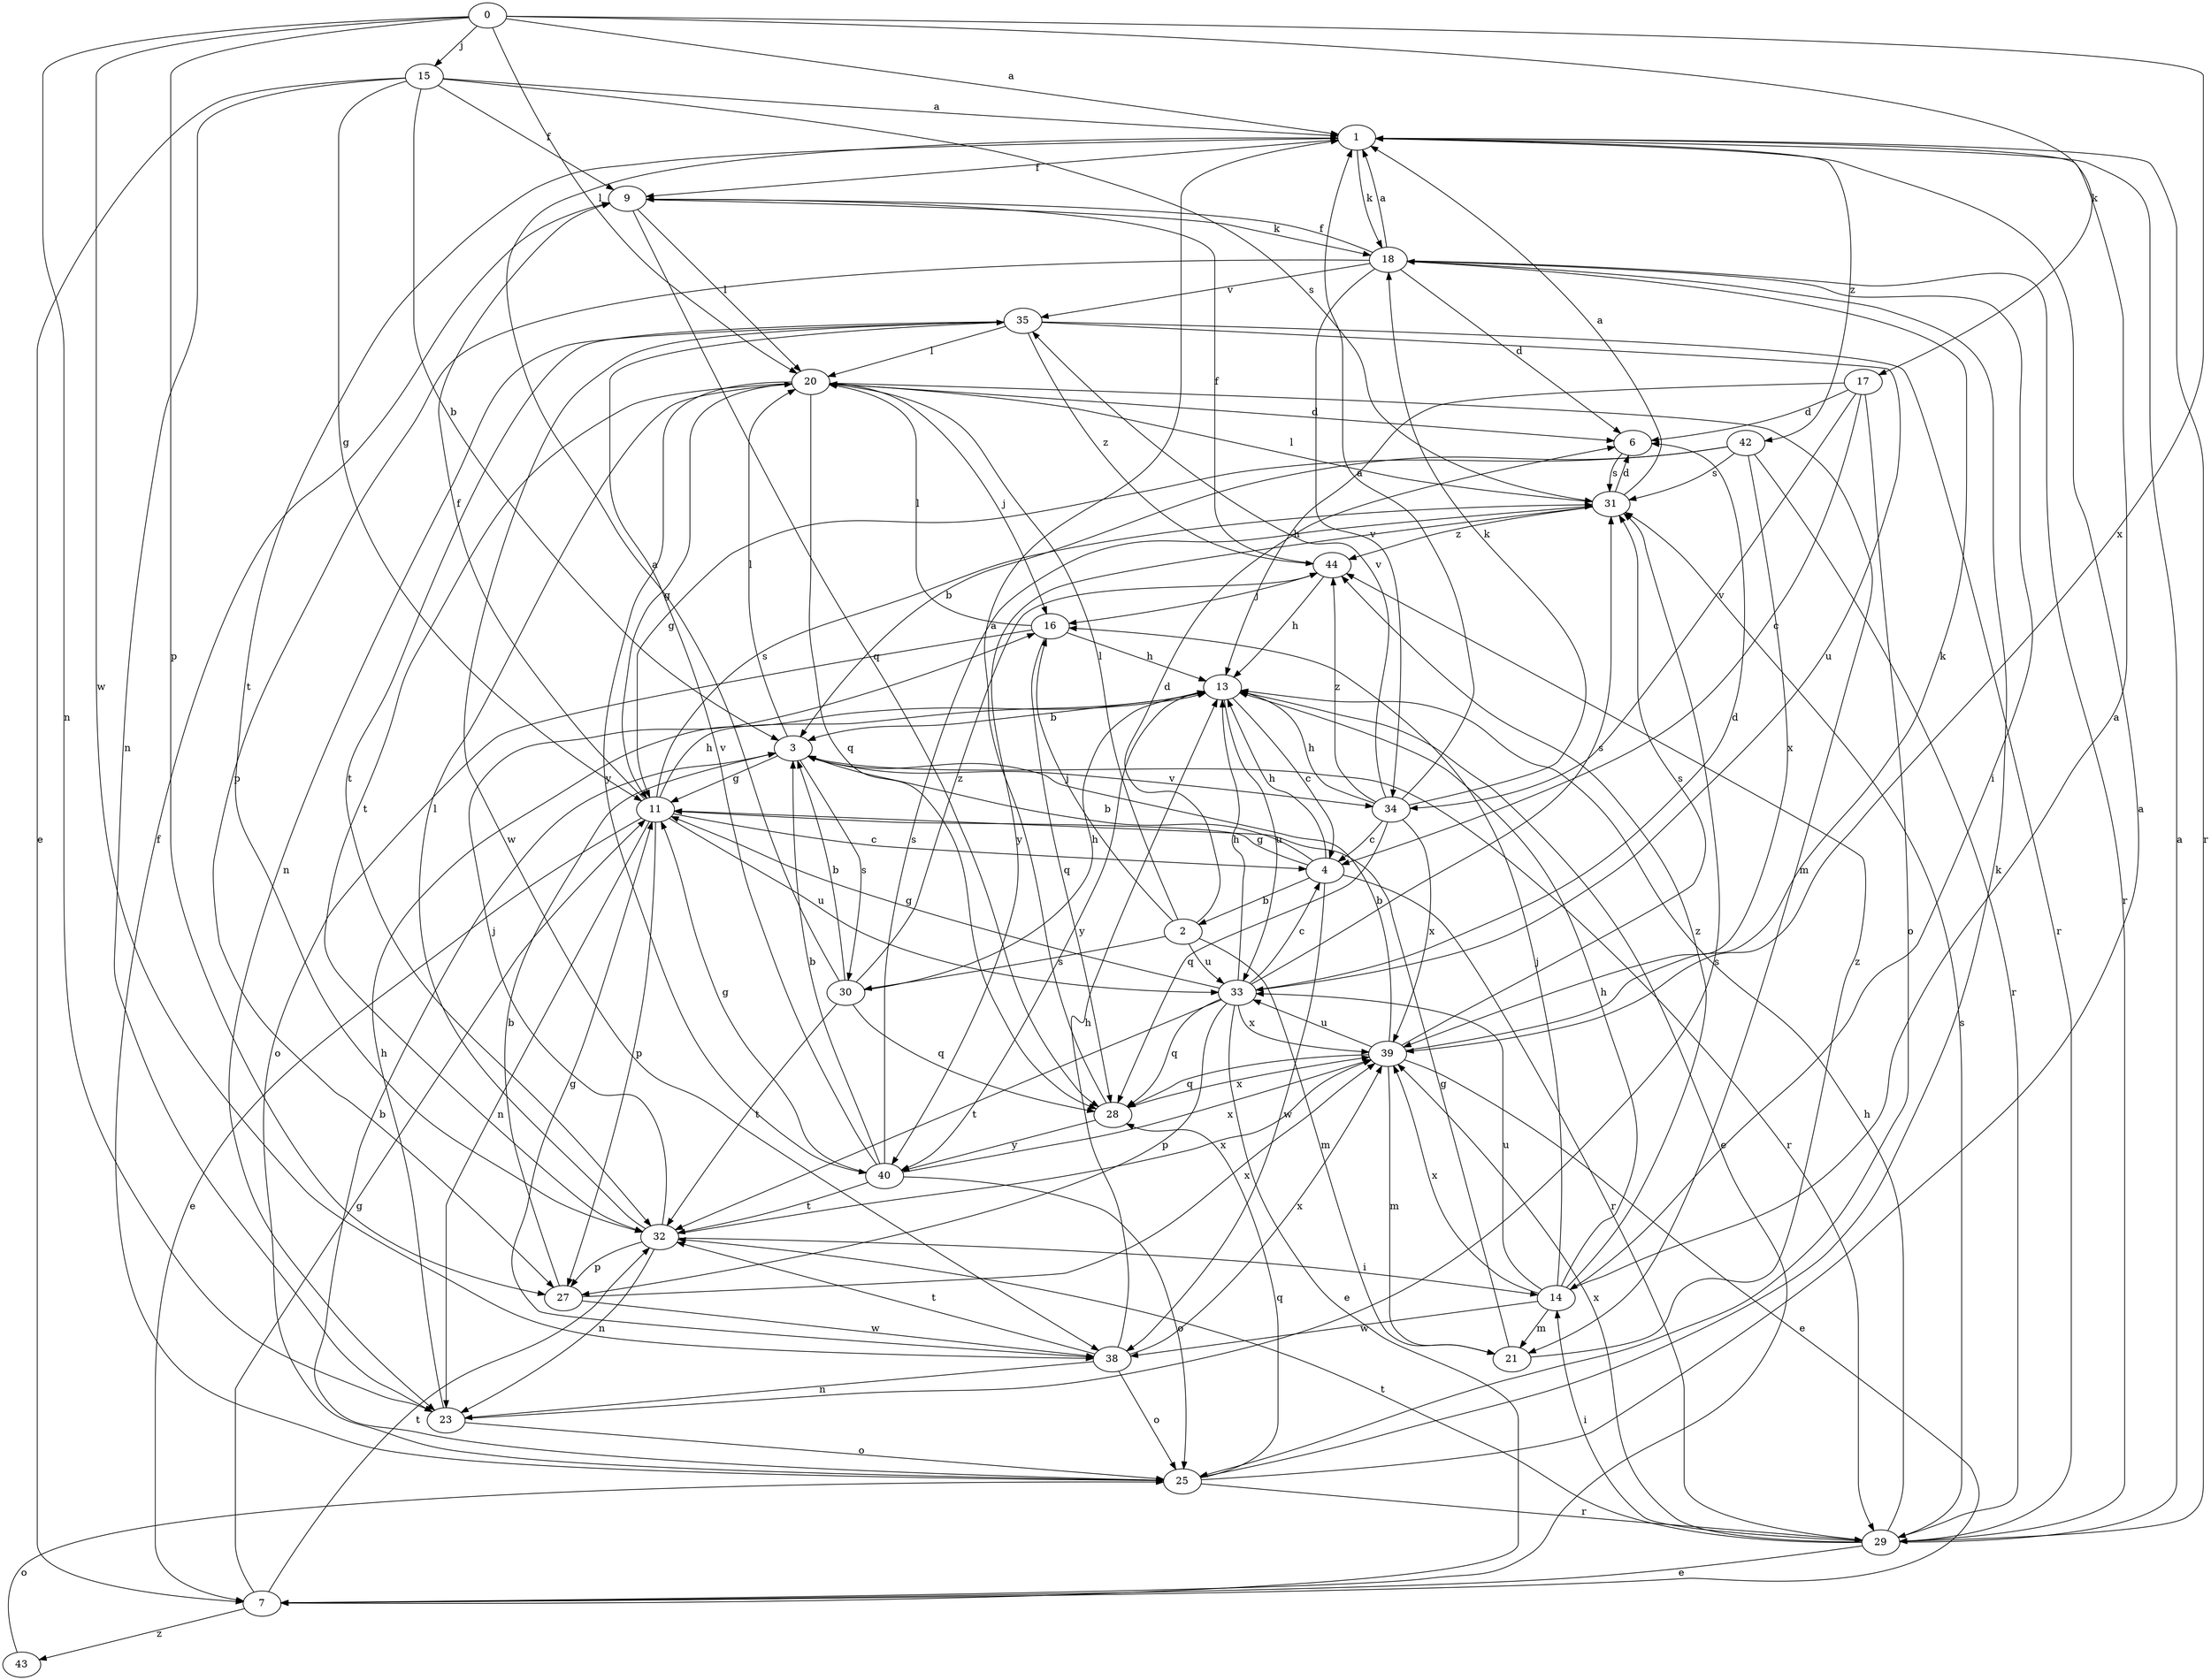 strict digraph  {
0;
1;
2;
3;
4;
6;
7;
9;
11;
13;
14;
15;
16;
17;
18;
20;
21;
23;
25;
27;
28;
29;
30;
31;
32;
33;
34;
35;
38;
39;
40;
42;
43;
44;
0 -> 1  [label=a];
0 -> 15  [label=j];
0 -> 17  [label=k];
0 -> 20  [label=l];
0 -> 23  [label=n];
0 -> 27  [label=p];
0 -> 38  [label=w];
0 -> 39  [label=x];
1 -> 9  [label=f];
1 -> 18  [label=k];
1 -> 29  [label=r];
1 -> 32  [label=t];
1 -> 42  [label=z];
2 -> 6  [label=d];
2 -> 16  [label=j];
2 -> 20  [label=l];
2 -> 21  [label=m];
2 -> 30  [label=s];
2 -> 33  [label=u];
3 -> 11  [label=g];
3 -> 20  [label=l];
3 -> 29  [label=r];
3 -> 30  [label=s];
3 -> 34  [label=v];
4 -> 2  [label=b];
4 -> 3  [label=b];
4 -> 11  [label=g];
4 -> 13  [label=h];
4 -> 29  [label=r];
4 -> 38  [label=w];
6 -> 31  [label=s];
7 -> 11  [label=g];
7 -> 32  [label=t];
7 -> 43  [label=z];
9 -> 18  [label=k];
9 -> 20  [label=l];
9 -> 28  [label=q];
11 -> 4  [label=c];
11 -> 7  [label=e];
11 -> 9  [label=f];
11 -> 13  [label=h];
11 -> 23  [label=n];
11 -> 27  [label=p];
11 -> 31  [label=s];
11 -> 33  [label=u];
13 -> 3  [label=b];
13 -> 4  [label=c];
13 -> 7  [label=e];
13 -> 33  [label=u];
13 -> 40  [label=y];
14 -> 1  [label=a];
14 -> 13  [label=h];
14 -> 16  [label=j];
14 -> 21  [label=m];
14 -> 33  [label=u];
14 -> 38  [label=w];
14 -> 39  [label=x];
14 -> 44  [label=z];
15 -> 1  [label=a];
15 -> 3  [label=b];
15 -> 7  [label=e];
15 -> 9  [label=f];
15 -> 11  [label=g];
15 -> 23  [label=n];
15 -> 31  [label=s];
16 -> 13  [label=h];
16 -> 20  [label=l];
16 -> 25  [label=o];
16 -> 28  [label=q];
17 -> 4  [label=c];
17 -> 6  [label=d];
17 -> 13  [label=h];
17 -> 25  [label=o];
17 -> 34  [label=v];
18 -> 1  [label=a];
18 -> 6  [label=d];
18 -> 9  [label=f];
18 -> 14  [label=i];
18 -> 27  [label=p];
18 -> 29  [label=r];
18 -> 34  [label=v];
18 -> 35  [label=v];
20 -> 6  [label=d];
20 -> 11  [label=g];
20 -> 16  [label=j];
20 -> 21  [label=m];
20 -> 28  [label=q];
20 -> 32  [label=t];
20 -> 40  [label=y];
21 -> 11  [label=g];
21 -> 44  [label=z];
23 -> 13  [label=h];
23 -> 25  [label=o];
23 -> 31  [label=s];
25 -> 1  [label=a];
25 -> 3  [label=b];
25 -> 9  [label=f];
25 -> 18  [label=k];
25 -> 28  [label=q];
25 -> 29  [label=r];
27 -> 3  [label=b];
27 -> 38  [label=w];
27 -> 39  [label=x];
28 -> 1  [label=a];
28 -> 39  [label=x];
28 -> 40  [label=y];
29 -> 1  [label=a];
29 -> 7  [label=e];
29 -> 13  [label=h];
29 -> 14  [label=i];
29 -> 31  [label=s];
29 -> 32  [label=t];
29 -> 39  [label=x];
30 -> 1  [label=a];
30 -> 3  [label=b];
30 -> 13  [label=h];
30 -> 28  [label=q];
30 -> 32  [label=t];
30 -> 44  [label=z];
31 -> 1  [label=a];
31 -> 6  [label=d];
31 -> 20  [label=l];
31 -> 40  [label=y];
31 -> 44  [label=z];
32 -> 14  [label=i];
32 -> 16  [label=j];
32 -> 20  [label=l];
32 -> 23  [label=n];
32 -> 27  [label=p];
32 -> 39  [label=x];
33 -> 4  [label=c];
33 -> 6  [label=d];
33 -> 7  [label=e];
33 -> 11  [label=g];
33 -> 13  [label=h];
33 -> 27  [label=p];
33 -> 28  [label=q];
33 -> 31  [label=s];
33 -> 32  [label=t];
33 -> 39  [label=x];
34 -> 1  [label=a];
34 -> 4  [label=c];
34 -> 13  [label=h];
34 -> 18  [label=k];
34 -> 28  [label=q];
34 -> 35  [label=v];
34 -> 39  [label=x];
34 -> 44  [label=z];
35 -> 20  [label=l];
35 -> 23  [label=n];
35 -> 29  [label=r];
35 -> 32  [label=t];
35 -> 33  [label=u];
35 -> 38  [label=w];
35 -> 44  [label=z];
38 -> 11  [label=g];
38 -> 13  [label=h];
38 -> 23  [label=n];
38 -> 25  [label=o];
38 -> 32  [label=t];
38 -> 39  [label=x];
39 -> 3  [label=b];
39 -> 7  [label=e];
39 -> 18  [label=k];
39 -> 21  [label=m];
39 -> 28  [label=q];
39 -> 31  [label=s];
39 -> 33  [label=u];
40 -> 3  [label=b];
40 -> 11  [label=g];
40 -> 25  [label=o];
40 -> 31  [label=s];
40 -> 32  [label=t];
40 -> 35  [label=v];
40 -> 39  [label=x];
42 -> 3  [label=b];
42 -> 11  [label=g];
42 -> 29  [label=r];
42 -> 31  [label=s];
42 -> 39  [label=x];
43 -> 25  [label=o];
44 -> 9  [label=f];
44 -> 13  [label=h];
44 -> 16  [label=j];
}
